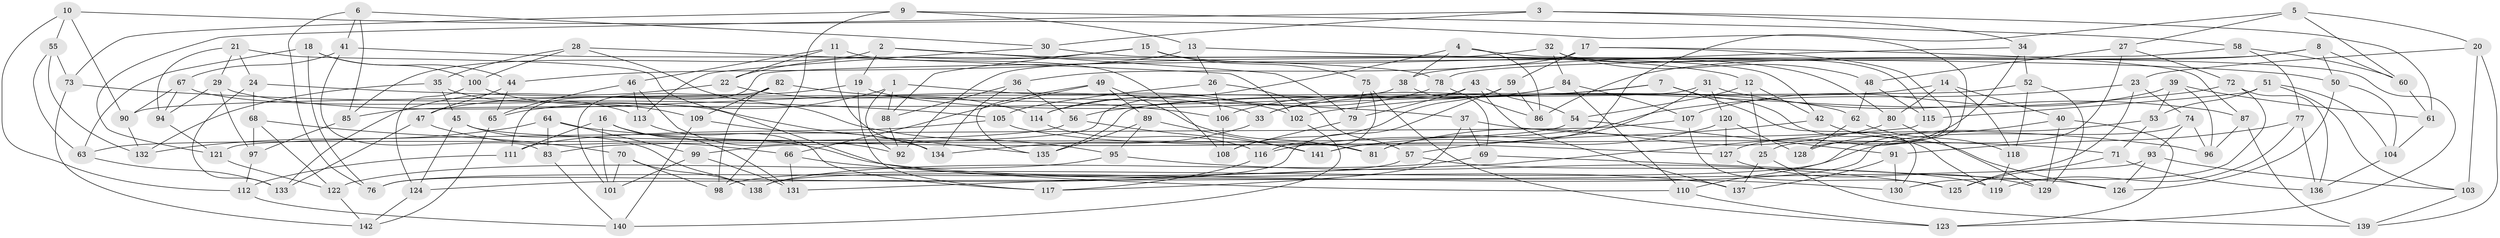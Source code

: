 // coarse degree distribution, {5: 0.053763440860215055, 6: 0.46236559139784944, 4: 0.4731182795698925, 3: 0.010752688172043012}
// Generated by graph-tools (version 1.1) at 2025/24/03/03/25 07:24:26]
// undirected, 142 vertices, 284 edges
graph export_dot {
graph [start="1"]
  node [color=gray90,style=filled];
  1;
  2;
  3;
  4;
  5;
  6;
  7;
  8;
  9;
  10;
  11;
  12;
  13;
  14;
  15;
  16;
  17;
  18;
  19;
  20;
  21;
  22;
  23;
  24;
  25;
  26;
  27;
  28;
  29;
  30;
  31;
  32;
  33;
  34;
  35;
  36;
  37;
  38;
  39;
  40;
  41;
  42;
  43;
  44;
  45;
  46;
  47;
  48;
  49;
  50;
  51;
  52;
  53;
  54;
  55;
  56;
  57;
  58;
  59;
  60;
  61;
  62;
  63;
  64;
  65;
  66;
  67;
  68;
  69;
  70;
  71;
  72;
  73;
  74;
  75;
  76;
  77;
  78;
  79;
  80;
  81;
  82;
  83;
  84;
  85;
  86;
  87;
  88;
  89;
  90;
  91;
  92;
  93;
  94;
  95;
  96;
  97;
  98;
  99;
  100;
  101;
  102;
  103;
  104;
  105;
  106;
  107;
  108;
  109;
  110;
  111;
  112;
  113;
  114;
  115;
  116;
  117;
  118;
  119;
  120;
  121;
  122;
  123;
  124;
  125;
  126;
  127;
  128;
  129;
  130;
  131;
  132;
  133;
  134;
  135;
  136;
  137;
  138;
  139;
  140;
  141;
  142;
  1 -- 92;
  1 -- 88;
  1 -- 102;
  1 -- 65;
  2 -- 19;
  2 -- 12;
  2 -- 79;
  2 -- 85;
  3 -- 34;
  3 -- 61;
  3 -- 30;
  3 -- 121;
  4 -- 86;
  4 -- 114;
  4 -- 123;
  4 -- 38;
  5 -- 60;
  5 -- 141;
  5 -- 20;
  5 -- 27;
  6 -- 30;
  6 -- 85;
  6 -- 41;
  6 -- 76;
  7 -- 33;
  7 -- 130;
  7 -- 56;
  7 -- 119;
  8 -- 86;
  8 -- 78;
  8 -- 60;
  8 -- 50;
  9 -- 98;
  9 -- 73;
  9 -- 13;
  9 -- 58;
  10 -- 90;
  10 -- 128;
  10 -- 55;
  10 -- 112;
  11 -- 108;
  11 -- 46;
  11 -- 134;
  11 -- 22;
  12 -- 42;
  12 -- 54;
  12 -- 25;
  13 -- 50;
  13 -- 44;
  13 -- 26;
  14 -- 118;
  14 -- 40;
  14 -- 33;
  14 -- 80;
  15 -- 80;
  15 -- 75;
  15 -- 22;
  15 -- 88;
  16 -- 111;
  16 -- 101;
  16 -- 130;
  16 -- 131;
  17 -- 87;
  17 -- 59;
  17 -- 36;
  17 -- 25;
  18 -- 63;
  18 -- 44;
  18 -- 100;
  18 -- 76;
  19 -- 62;
  19 -- 117;
  19 -- 47;
  20 -- 23;
  20 -- 103;
  20 -- 139;
  21 -- 29;
  21 -- 94;
  21 -- 24;
  21 -- 135;
  22 -- 133;
  22 -- 114;
  23 -- 74;
  23 -- 125;
  23 -- 116;
  24 -- 133;
  24 -- 68;
  24 -- 37;
  25 -- 137;
  25 -- 139;
  26 -- 57;
  26 -- 106;
  26 -- 105;
  27 -- 48;
  27 -- 72;
  27 -- 110;
  28 -- 102;
  28 -- 95;
  28 -- 35;
  28 -- 100;
  29 -- 97;
  29 -- 33;
  29 -- 94;
  30 -- 42;
  30 -- 113;
  31 -- 81;
  31 -- 120;
  31 -- 135;
  31 -- 87;
  32 -- 84;
  32 -- 48;
  32 -- 92;
  32 -- 115;
  33 -- 134;
  34 -- 38;
  34 -- 127;
  34 -- 52;
  35 -- 45;
  35 -- 113;
  35 -- 132;
  36 -- 88;
  36 -- 56;
  36 -- 134;
  37 -- 69;
  37 -- 117;
  37 -- 96;
  38 -- 69;
  38 -- 85;
  39 -- 61;
  39 -- 107;
  39 -- 53;
  39 -- 96;
  40 -- 123;
  40 -- 128;
  40 -- 129;
  41 -- 67;
  41 -- 78;
  41 -- 83;
  42 -- 126;
  42 -- 57;
  43 -- 54;
  43 -- 99;
  43 -- 137;
  43 -- 79;
  44 -- 65;
  44 -- 47;
  45 -- 138;
  45 -- 81;
  45 -- 124;
  46 -- 113;
  46 -- 65;
  46 -- 92;
  47 -- 66;
  47 -- 133;
  48 -- 115;
  48 -- 62;
  49 -- 89;
  49 -- 66;
  49 -- 81;
  49 -- 135;
  50 -- 126;
  50 -- 104;
  51 -- 53;
  51 -- 103;
  51 -- 115;
  51 -- 104;
  52 -- 118;
  52 -- 90;
  52 -- 129;
  53 -- 98;
  53 -- 71;
  54 -- 91;
  54 -- 83;
  55 -- 73;
  55 -- 132;
  55 -- 63;
  56 -- 141;
  56 -- 63;
  57 -- 76;
  57 -- 119;
  58 -- 77;
  58 -- 111;
  58 -- 60;
  59 -- 76;
  59 -- 86;
  59 -- 108;
  60 -- 61;
  61 -- 104;
  62 -- 118;
  62 -- 128;
  63 -- 133;
  64 -- 83;
  64 -- 71;
  64 -- 99;
  64 -- 132;
  65 -- 142;
  66 -- 131;
  66 -- 110;
  67 -- 94;
  67 -- 90;
  67 -- 137;
  68 -- 97;
  68 -- 70;
  68 -- 122;
  69 -- 126;
  69 -- 138;
  70 -- 98;
  70 -- 138;
  70 -- 101;
  71 -- 125;
  71 -- 136;
  72 -- 136;
  72 -- 130;
  72 -- 102;
  73 -- 142;
  73 -- 105;
  74 -- 96;
  74 -- 93;
  74 -- 138;
  75 -- 123;
  75 -- 116;
  75 -- 79;
  77 -- 119;
  77 -- 136;
  77 -- 91;
  78 -- 86;
  78 -- 114;
  79 -- 108;
  80 -- 81;
  80 -- 129;
  82 -- 101;
  82 -- 109;
  82 -- 106;
  82 -- 98;
  83 -- 140;
  84 -- 107;
  84 -- 110;
  84 -- 106;
  85 -- 97;
  87 -- 96;
  87 -- 139;
  88 -- 92;
  89 -- 141;
  89 -- 135;
  89 -- 95;
  90 -- 132;
  91 -- 130;
  91 -- 137;
  93 -- 124;
  93 -- 103;
  93 -- 126;
  94 -- 121;
  95 -- 122;
  95 -- 125;
  97 -- 112;
  99 -- 101;
  99 -- 131;
  100 -- 109;
  100 -- 124;
  102 -- 140;
  103 -- 139;
  104 -- 136;
  105 -- 111;
  105 -- 127;
  106 -- 108;
  107 -- 121;
  107 -- 125;
  109 -- 140;
  109 -- 134;
  110 -- 123;
  111 -- 112;
  112 -- 140;
  113 -- 117;
  114 -- 116;
  115 -- 131;
  116 -- 117;
  118 -- 119;
  120 -- 127;
  120 -- 128;
  120 -- 141;
  121 -- 122;
  122 -- 142;
  124 -- 142;
  127 -- 129;
}
